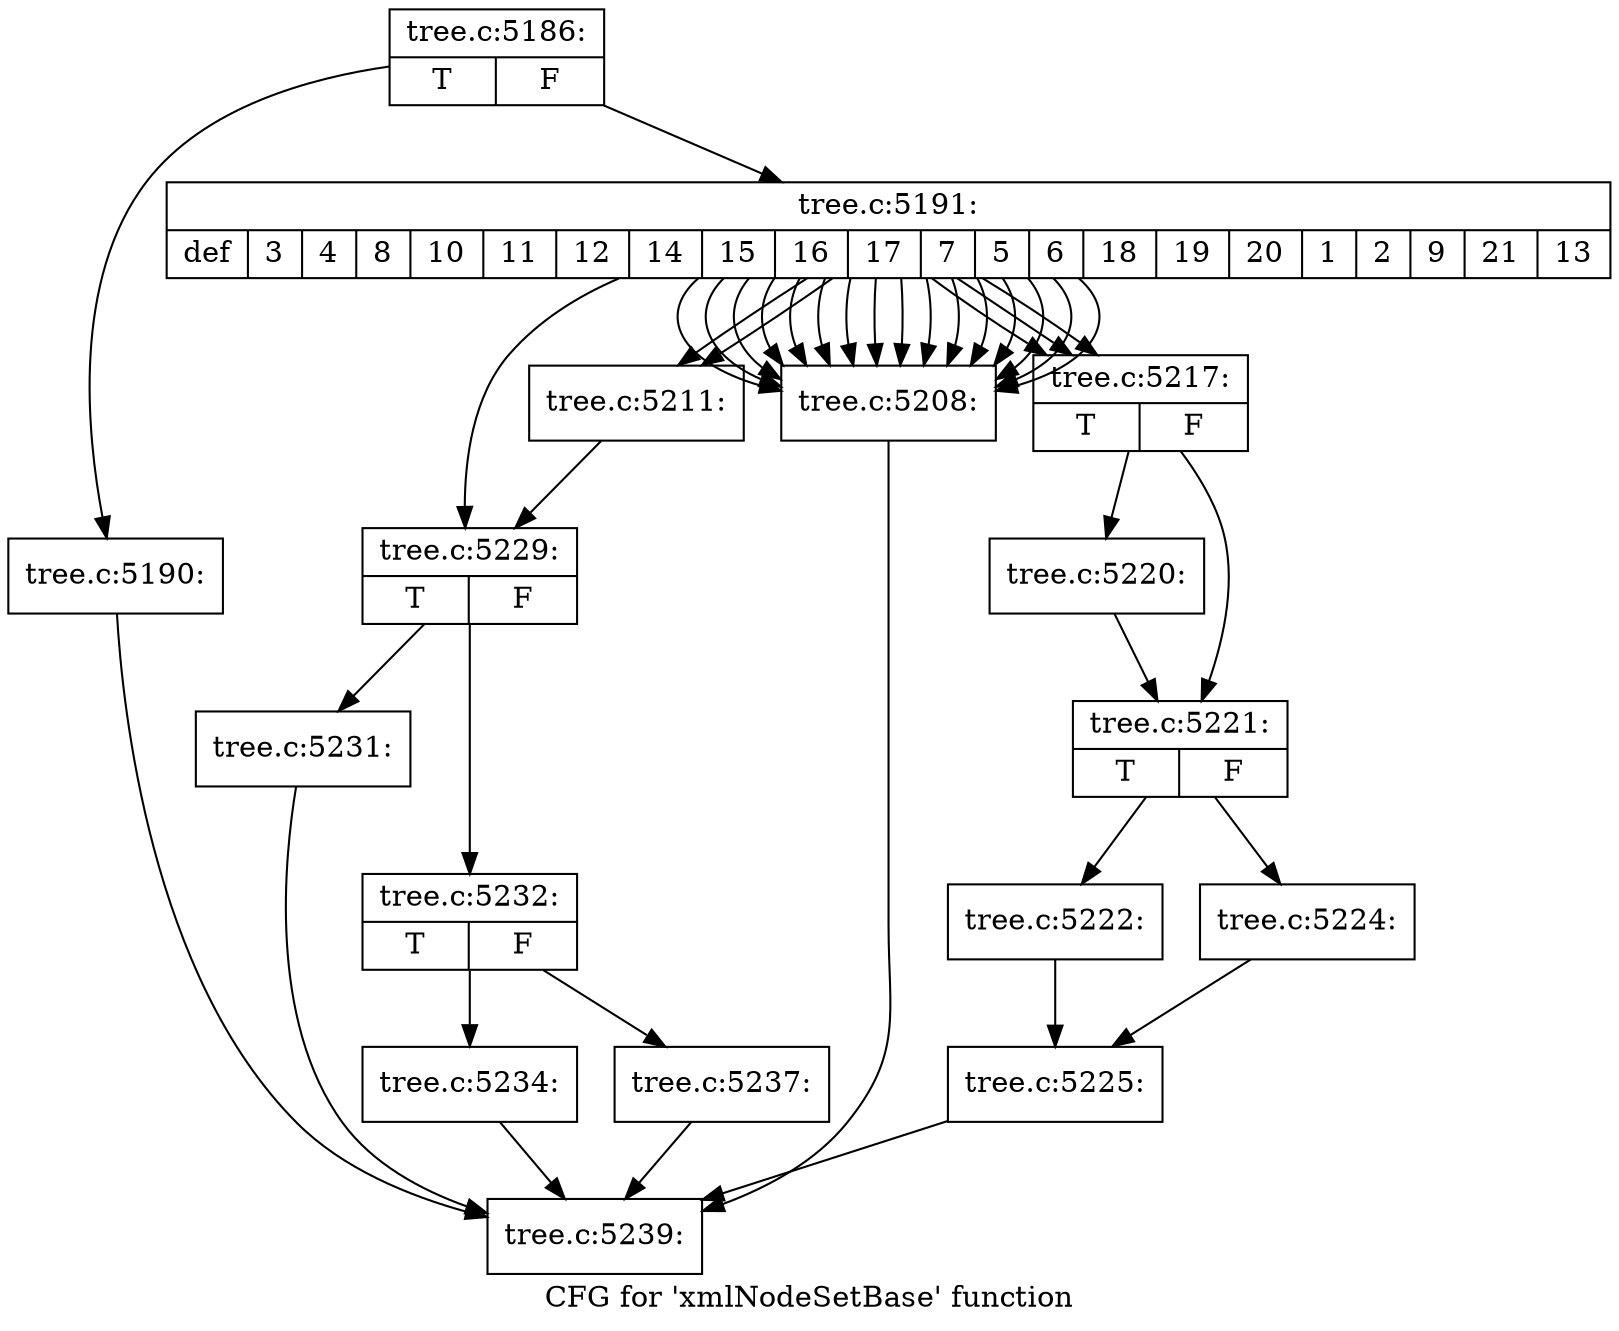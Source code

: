 digraph "CFG for 'xmlNodeSetBase' function" {
	label="CFG for 'xmlNodeSetBase' function";

	Node0x4539420 [shape=record,label="{tree.c:5186:|{<s0>T|<s1>F}}"];
	Node0x4539420 -> Node0x453a9b0;
	Node0x4539420 -> Node0x453aa00;
	Node0x453a9b0 [shape=record,label="{tree.c:5190:}"];
	Node0x453a9b0 -> Node0x453e210;
	Node0x453aa00 [shape=record,label="{tree.c:5191:|{<s0>def|<s1>3|<s2>4|<s3>8|<s4>10|<s5>11|<s6>12|<s7>14|<s8>15|<s9>16|<s10>17|<s11>7|<s12>5|<s13>6|<s14>18|<s15>19|<s16>20|<s17>1|<s18>2|<s19>9|<s20>21|<s21>13}}"];
	Node0x453aa00 -> Node0x453ad40;
	Node0x453aa00 -> Node0x453b290;
	Node0x453aa00 -> Node0x453b290;
	Node0x453aa00 -> Node0x453b290;
	Node0x453aa00 -> Node0x453b290;
	Node0x453aa00 -> Node0x453b290;
	Node0x453aa00 -> Node0x453b290;
	Node0x453aa00 -> Node0x453b290;
	Node0x453aa00 -> Node0x453b290;
	Node0x453aa00 -> Node0x453b290;
	Node0x453aa00 -> Node0x453b290;
	Node0x453aa00 -> Node0x453b290;
	Node0x453aa00 -> Node0x453b290;
	Node0x453aa00 -> Node0x453b290;
	Node0x453aa00 -> Node0x453b290;
	Node0x453aa00 -> Node0x453b290;
	Node0x453aa00 -> Node0x453b290;
	Node0x453aa00 -> Node0x453b090;
	Node0x453aa00 -> Node0x453b090;
	Node0x453aa00 -> Node0x453b170;
	Node0x453aa00 -> Node0x453b170;
	Node0x453aa00 -> Node0x453b170;
	Node0x453b290 [shape=record,label="{tree.c:5208:}"];
	Node0x453b290 -> Node0x453e210;
	Node0x453b090 [shape=record,label="{tree.c:5211:}"];
	Node0x453b090 -> Node0x453ad40;
	Node0x453b170 [shape=record,label="{tree.c:5217:|{<s0>T|<s1>F}}"];
	Node0x453b170 -> Node0x453be40;
	Node0x453b170 -> Node0x453be90;
	Node0x453be40 [shape=record,label="{tree.c:5220:}"];
	Node0x453be40 -> Node0x453be90;
	Node0x453be90 [shape=record,label="{tree.c:5221:|{<s0>T|<s1>F}}"];
	Node0x453be90 -> Node0x453c6d0;
	Node0x453be90 -> Node0x453c770;
	Node0x453c6d0 [shape=record,label="{tree.c:5222:}"];
	Node0x453c6d0 -> Node0x453c720;
	Node0x453c770 [shape=record,label="{tree.c:5224:}"];
	Node0x453c770 -> Node0x453c720;
	Node0x453c720 [shape=record,label="{tree.c:5225:}"];
	Node0x453c720 -> Node0x453e210;
	Node0x453ad40 [shape=record,label="{tree.c:5229:|{<s0>T|<s1>F}}"];
	Node0x453ad40 -> Node0x453af50;
	Node0x453ad40 -> Node0x453d480;
	Node0x453af50 [shape=record,label="{tree.c:5231:}"];
	Node0x453af50 -> Node0x453e210;
	Node0x453d480 [shape=record,label="{tree.c:5232:|{<s0>T|<s1>F}}"];
	Node0x453d480 -> Node0x453e1c0;
	Node0x453d480 -> Node0x453e260;
	Node0x453e1c0 [shape=record,label="{tree.c:5234:}"];
	Node0x453e1c0 -> Node0x453e210;
	Node0x453e260 [shape=record,label="{tree.c:5237:}"];
	Node0x453e260 -> Node0x453e210;
	Node0x453e210 [shape=record,label="{tree.c:5239:}"];
}
